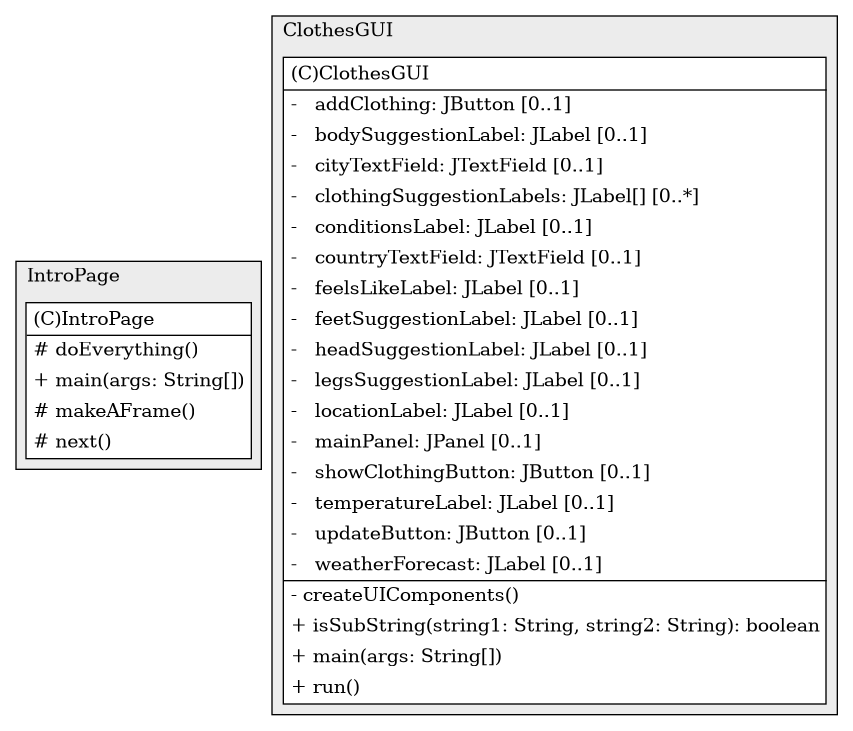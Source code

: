@startuml

/' diagram meta data start
config=StructureConfiguration;
{
  "projectClassification": {
    "searchMode": "OpenProject", // OpenProject, AllProjects
    "includedProjects": "",
    "pathEndKeywords": "*.impl",
    "isClientPath": "",
    "isClientName": "",
    "isTestPath": "",
    "isTestName": "",
    "isMappingPath": "",
    "isMappingName": "",
    "isDataAccessPath": "",
    "isDataAccessName": "",
    "isDataStructurePath": "",
    "isDataStructureName": "",
    "isInterfaceStructuresPath": "",
    "isInterfaceStructuresName": "",
    "isEntryPointPath": "",
    "isEntryPointName": "",
    "treatFinalFieldsAsMandatory": false
  },
  "graphRestriction": {
    "classPackageExcludeFilter": "",
    "classPackageIncludeFilter": "",
    "classNameExcludeFilter": "",
    "classNameIncludeFilter": "",
    "methodNameExcludeFilter": "",
    "methodNameIncludeFilter": "",
    "removeByInheritance": "", // inheritance/annotation based filtering is done in a second step
    "removeByAnnotation": "",
    "removeByClassPackage": "", // cleanup the graph after inheritance/annotation based filtering is done
    "removeByClassName": "",
    "cutMappings": false,
    "cutEnum": true,
    "cutTests": true,
    "cutClient": true,
    "cutDataAccess": true,
    "cutInterfaceStructures": true,
    "cutDataStructures": true,
    "cutGetterAndSetter": true,
    "cutConstructors": true
  },
  "graphTraversal": {
    "forwardDepth": 3,
    "backwardDepth": 3,
    "classPackageExcludeFilter": "",
    "classPackageIncludeFilter": "",
    "classNameExcludeFilter": "",
    "classNameIncludeFilter": "",
    "methodNameExcludeFilter": "",
    "methodNameIncludeFilter": "",
    "hideMappings": false,
    "hideDataStructures": false,
    "hidePrivateMethods": true,
    "hideInterfaceCalls": true, // indirection: implementation -> interface (is hidden) -> implementation
    "onlyShowApplicationEntryPoints": false, // root node is included
    "useMethodCallsForStructureDiagram": "ForwardOnly" // ForwardOnly, BothDirections, No
  },
  "details": {
    "aggregation": "GroupByClass", // ByClass, GroupByClass, None
    "showClassGenericTypes": true,
    "showMethods": true,
    "showMethodParameterNames": true,
    "showMethodParameterTypes": true,
    "showMethodReturnType": true,
    "showPackageLevels": 2,
    "showDetailedClassStructure": true
  },
  "rootClass": "IntroPage",
  "extensionCallbackMethod": "" // qualified.class.name#methodName - signature: public static String method(String)
}
diagram meta data end '/



digraph g {
    rankdir="TB"
    splines=polyline
    

'nodes 
subgraph cluster_1419622661 { 
   	label=IntroPage
	labeljust=l
	fillcolor="#ececec"
	style=filled
   
   IntroPage1419622661[
	label=<<TABLE BORDER="1" CELLBORDER="0" CELLPADDING="4" CELLSPACING="0">
<TR><TD ALIGN="LEFT" >(C)IntroPage</TD></TR>
<HR/>
<TR><TD ALIGN="LEFT" ># doEverything()</TD></TR>
<TR><TD ALIGN="LEFT" >+ main(args: String[])</TD></TR>
<TR><TD ALIGN="LEFT" ># makeAFrame()</TD></TR>
<TR><TD ALIGN="LEFT" ># next()</TD></TR>
</TABLE>>
	style=filled
	margin=0
	shape=plaintext
	fillcolor="#FFFFFF"
];
} 

subgraph cluster_910778355 { 
   	label=ClothesGUI
	labeljust=l
	fillcolor="#ececec"
	style=filled
   
   ClothesGUI910778355[
	label=<<TABLE BORDER="1" CELLBORDER="0" CELLPADDING="4" CELLSPACING="0">
<TR><TD ALIGN="LEFT" >(C)ClothesGUI</TD></TR>
<HR/>
<TR><TD ALIGN="LEFT" >-   addClothing: JButton [0..1]</TD></TR>
<TR><TD ALIGN="LEFT" >-   bodySuggestionLabel: JLabel [0..1]</TD></TR>
<TR><TD ALIGN="LEFT" >-   cityTextField: JTextField [0..1]</TD></TR>
<TR><TD ALIGN="LEFT" >-   clothingSuggestionLabels: JLabel[] [0..*]</TD></TR>
<TR><TD ALIGN="LEFT" >-   conditionsLabel: JLabel [0..1]</TD></TR>
<TR><TD ALIGN="LEFT" >-   countryTextField: JTextField [0..1]</TD></TR>
<TR><TD ALIGN="LEFT" >-   feelsLikeLabel: JLabel [0..1]</TD></TR>
<TR><TD ALIGN="LEFT" >-   feetSuggestionLabel: JLabel [0..1]</TD></TR>
<TR><TD ALIGN="LEFT" >-   headSuggestionLabel: JLabel [0..1]</TD></TR>
<TR><TD ALIGN="LEFT" >-   legsSuggestionLabel: JLabel [0..1]</TD></TR>
<TR><TD ALIGN="LEFT" >-   locationLabel: JLabel [0..1]</TD></TR>
<TR><TD ALIGN="LEFT" >-   mainPanel: JPanel [0..1]</TD></TR>
<TR><TD ALIGN="LEFT" >-   showClothingButton: JButton [0..1]</TD></TR>
<TR><TD ALIGN="LEFT" >-   temperatureLabel: JLabel [0..1]</TD></TR>
<TR><TD ALIGN="LEFT" >-   updateButton: JButton [0..1]</TD></TR>
<TR><TD ALIGN="LEFT" >-   weatherForecast: JLabel [0..1]</TD></TR>
<HR/>
<TR><TD ALIGN="LEFT" >- createUIComponents()</TD></TR>
<TR><TD ALIGN="LEFT" >+ isSubString(string1: String, string2: String): boolean</TD></TR>
<TR><TD ALIGN="LEFT" >+ main(args: String[])</TD></TR>
<TR><TD ALIGN="LEFT" >+ run()</TD></TR>
</TABLE>>
	style=filled
	margin=0
	shape=plaintext
	fillcolor="#FFFFFF"
];
} 

'edges    

    
}
@enduml